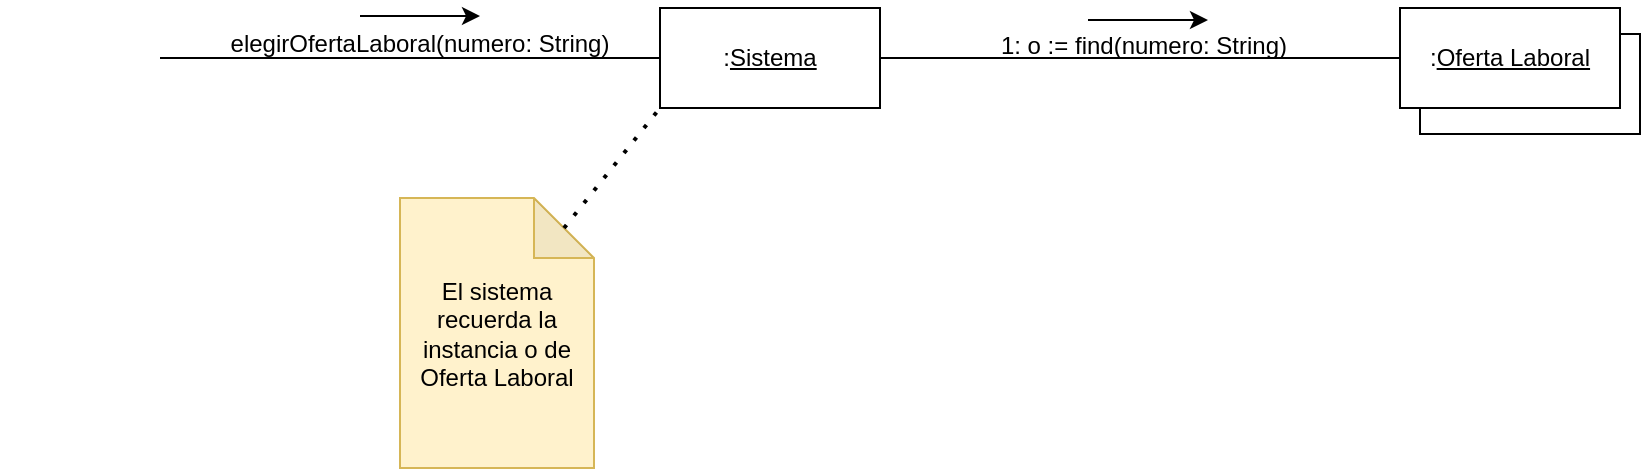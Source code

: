 <mxfile version="21.3.6" type="google">
  <diagram name="Página-1" id="_Kqp7WFeaTXi4p2O6TsE">
    <mxGraphModel grid="1" page="1" gridSize="10" guides="1" tooltips="1" connect="1" arrows="1" fold="1" pageScale="1" pageWidth="827" pageHeight="1169" math="0" shadow="0">
      <root>
        <mxCell id="0" />
        <mxCell id="1" parent="0" />
        <mxCell id="o7QO5zbr8Gy0IS8eqbob-2" value="" style="endArrow=none;html=1;rounded=0;entryX=0;entryY=0.5;entryDx=0;entryDy=0;" edge="1" parent="1">
          <mxGeometry width="50" height="50" relative="1" as="geometry">
            <mxPoint x="-80" y="220" as="sourcePoint" />
            <mxPoint x="170" y="220" as="targetPoint" />
          </mxGeometry>
        </mxCell>
        <mxCell id="o7QO5zbr8Gy0IS8eqbob-3" value="elegirOfertaLaboral(numero: String) " style="text;html=1;strokeColor=none;fillColor=none;align=center;verticalAlign=middle;whiteSpace=wrap;rounded=0;" vertex="1" parent="1">
          <mxGeometry x="-160" y="198" width="420" height="30" as="geometry" />
        </mxCell>
        <mxCell id="o7QO5zbr8Gy0IS8eqbob-4" value="" style="endArrow=classic;html=1;rounded=0;" edge="1" parent="1">
          <mxGeometry width="50" height="50" relative="1" as="geometry">
            <mxPoint x="20" y="199" as="sourcePoint" />
            <mxPoint x="80" y="199" as="targetPoint" />
          </mxGeometry>
        </mxCell>
        <mxCell id="o7QO5zbr8Gy0IS8eqbob-5" value="" style="rounded=0;whiteSpace=wrap;html=1;" vertex="1" parent="1">
          <mxGeometry x="550" y="208" width="110" height="50" as="geometry" />
        </mxCell>
        <mxCell id="o7QO5zbr8Gy0IS8eqbob-6" value=":&lt;u&gt;Oferta Laboral&lt;/u&gt;" style="rounded=0;whiteSpace=wrap;html=1;" vertex="1" parent="1">
          <mxGeometry x="540" y="195" width="110" height="50" as="geometry" />
        </mxCell>
        <mxCell id="o7QO5zbr8Gy0IS8eqbob-7" value=":&lt;u&gt;Sistema&lt;/u&gt;" style="rounded=0;whiteSpace=wrap;html=1;" vertex="1" parent="1">
          <mxGeometry x="170" y="195" width="110" height="50" as="geometry" />
        </mxCell>
        <mxCell id="o7QO5zbr8Gy0IS8eqbob-8" value="" style="endArrow=none;html=1;rounded=0;entryX=0;entryY=0.5;entryDx=0;entryDy=0;exitX=1;exitY=0.5;exitDx=0;exitDy=0;" edge="1" parent="1" source="o7QO5zbr8Gy0IS8eqbob-7" target="o7QO5zbr8Gy0IS8eqbob-6">
          <mxGeometry width="50" height="50" relative="1" as="geometry">
            <mxPoint x="310" y="228" as="sourcePoint" />
            <mxPoint x="360" y="178" as="targetPoint" />
          </mxGeometry>
        </mxCell>
        <mxCell id="o7QO5zbr8Gy0IS8eqbob-9" value="1: o := find(numero: String)" style="text;html=1;strokeColor=none;fillColor=none;align=center;verticalAlign=middle;whiteSpace=wrap;rounded=0;" vertex="1" parent="1">
          <mxGeometry x="297" y="199" width="230" height="30" as="geometry" />
        </mxCell>
        <mxCell id="o7QO5zbr8Gy0IS8eqbob-10" value="" style="endArrow=classic;html=1;rounded=0;" edge="1" parent="1">
          <mxGeometry width="50" height="50" relative="1" as="geometry">
            <mxPoint x="384" y="201" as="sourcePoint" />
            <mxPoint x="444" y="201" as="targetPoint" />
          </mxGeometry>
        </mxCell>
        <mxCell id="o7QO5zbr8Gy0IS8eqbob-11" value="El sistema recuerda la instancia o de Oferta Laboral" style="shape=note;whiteSpace=wrap;html=1;backgroundOutline=1;darkOpacity=0.05;fillColor=#fff2cc;strokeColor=#d6b656;" vertex="1" parent="1">
          <mxGeometry x="40" y="290" width="97" height="135" as="geometry" />
        </mxCell>
        <mxCell id="o7QO5zbr8Gy0IS8eqbob-12" value="" style="endArrow=none;dashed=1;html=1;dashPattern=1 3;strokeWidth=2;rounded=0;entryX=0;entryY=1;entryDx=0;entryDy=0;exitX=0;exitY=0;exitDx=82;exitDy=15;exitPerimeter=0;" edge="1" parent="1" source="o7QO5zbr8Gy0IS8eqbob-11" target="o7QO5zbr8Gy0IS8eqbob-7">
          <mxGeometry width="50" height="50" relative="1" as="geometry">
            <mxPoint x="230" y="410" as="sourcePoint" />
            <mxPoint x="280" y="360" as="targetPoint" />
          </mxGeometry>
        </mxCell>
      </root>
    </mxGraphModel>
  </diagram>
</mxfile>
